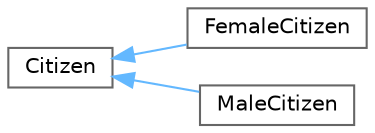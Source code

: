 digraph "Graphical Class Hierarchy"
{
 // LATEX_PDF_SIZE
  bgcolor="transparent";
  edge [fontname=Helvetica,fontsize=10,labelfontname=Helvetica,labelfontsize=10];
  node [fontname=Helvetica,fontsize=10,shape=box,height=0.2,width=0.4];
  rankdir="LR";
  Node0 [id="Node000000",label="Citizen",height=0.2,width=0.4,color="grey40", fillcolor="white", style="filled",URL="$classCitizen.html",tooltip="Manages citizen attributes and behaviors."];
  Node0 -> Node1 [id="edge10_Node000000_Node000001",dir="back",color="steelblue1",style="solid",tooltip=" "];
  Node1 [id="Node000001",label="FemaleCitizen",height=0.2,width=0.4,color="grey40", fillcolor="white", style="filled",URL="$classFemaleCitizen.html",tooltip="A class representing a female citizen."];
  Node0 -> Node2 [id="edge11_Node000000_Node000002",dir="back",color="steelblue1",style="solid",tooltip=" "];
  Node2 [id="Node000002",label="MaleCitizen",height=0.2,width=0.4,color="grey40", fillcolor="white", style="filled",URL="$classMaleCitizen.html",tooltip="A class representing a male citizen."];
}

